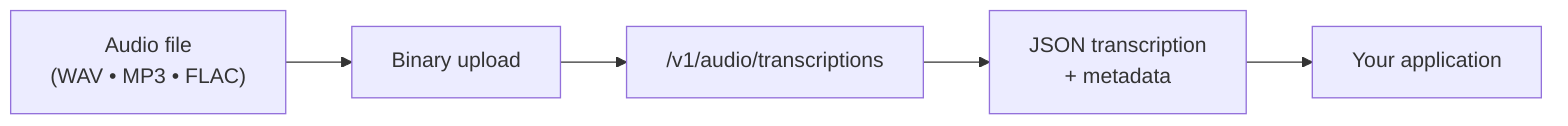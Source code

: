 flowchart LR
    AudioFile["Audio file<br/>(WAV • MP3 • FLAC)"] --> Upload["Binary upload"]
    Upload --> API["/v1/audio/transcriptions"]
    API --> JSONOutput["JSON transcription<br/>+ metadata"]
    JSONOutput --> App["Your application"]